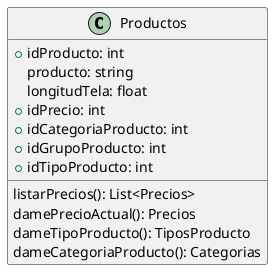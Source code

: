 @startuml Productos
class Productos{
    +idProducto: int
    producto: string
    longitudTela: float
    +idPrecio: int
    +idCategoriaProducto: int
    +idGrupoProducto: int
    +idTipoProducto: int

    listarPrecios(): List<Precios>
    damePrecioActual(): Precios
    dameTipoProducto(): TiposProducto
    dameCategoriaProducto(): Categorias
}
@enduml